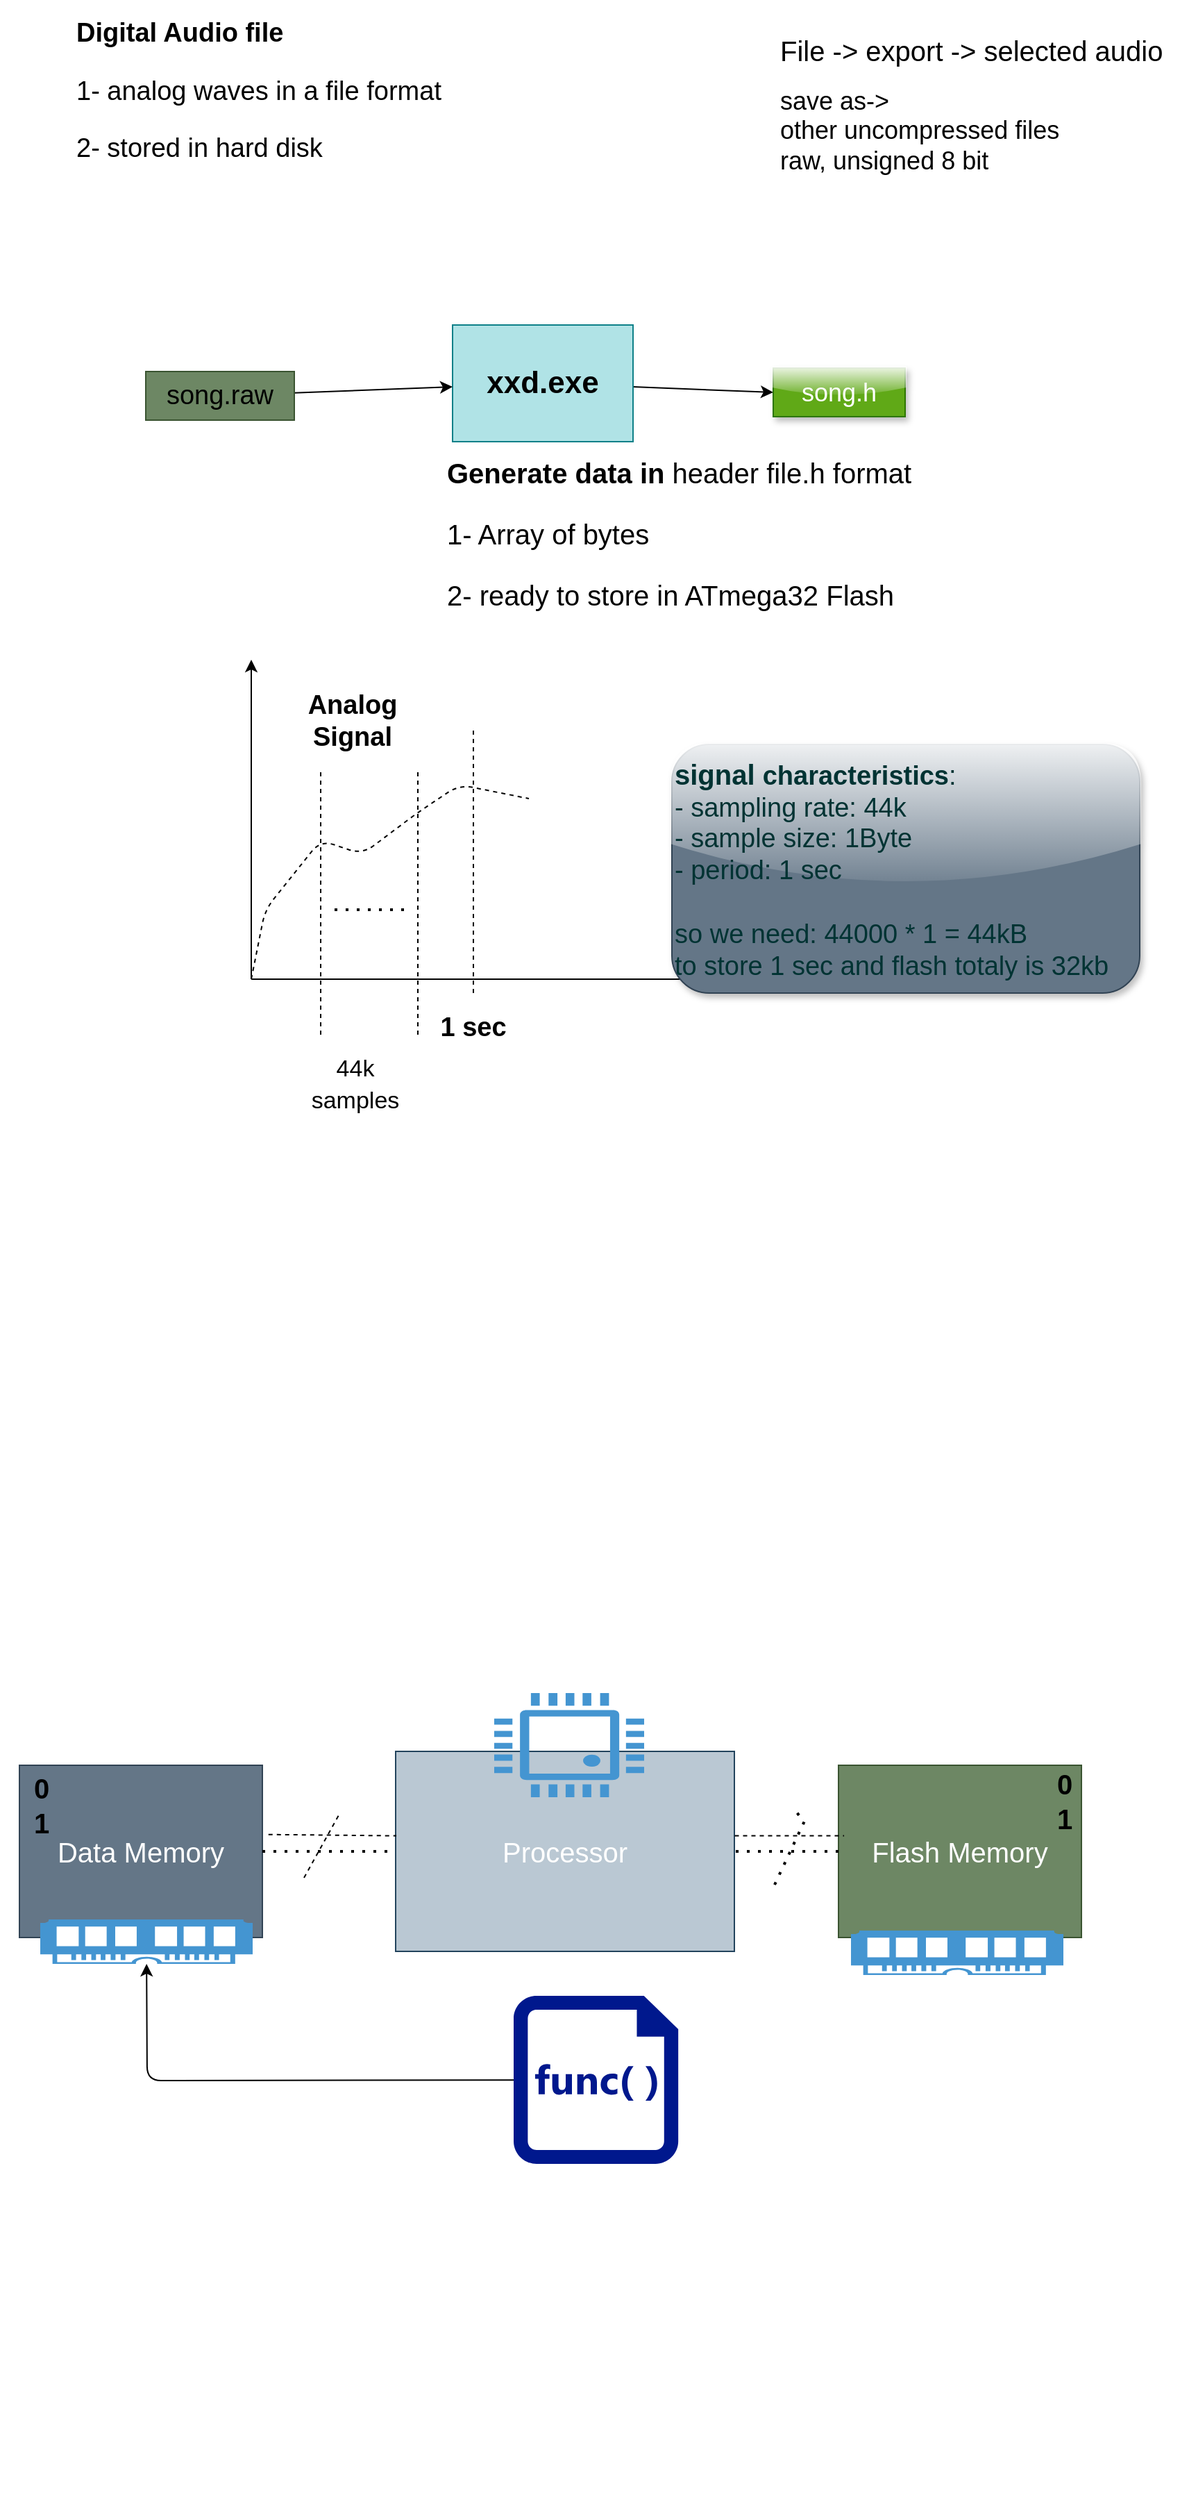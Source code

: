 <mxfile>
    <diagram id="crsOckJyRkqpBlhCqZgQ" name="Page-1">
        <mxGraphModel dx="694" dy="1973" grid="0" gridSize="10" guides="1" tooltips="1" connect="1" arrows="1" fold="1" page="1" pageScale="1" pageWidth="850" pageHeight="1100" math="0" shadow="0">
            <root>
                <mxCell id="0"/>
                <mxCell id="1" parent="0"/>
                <mxCell id="21" style="edgeStyle=none;html=1;entryX=0;entryY=0.5;entryDx=0;entryDy=0;fontSize=17;" edge="1" parent="1" source="2" target="4">
                    <mxGeometry relative="1" as="geometry"/>
                </mxCell>
                <mxCell id="2" value="&lt;font color=&quot;#000000&quot; style=&quot;font-size: 22px;&quot;&gt;&lt;b&gt;xxd.exe&lt;/b&gt;&lt;/font&gt;" style="rounded=0;whiteSpace=wrap;html=1;fillColor=#b0e3e6;strokeColor=#0e8088;" vertex="1" parent="1">
                    <mxGeometry x="335" y="229" width="130" height="84" as="geometry"/>
                </mxCell>
                <mxCell id="20" style="edgeStyle=none;html=1;fontSize=17;" edge="1" parent="1" source="3" target="2">
                    <mxGeometry relative="1" as="geometry"/>
                </mxCell>
                <mxCell id="3" value="&lt;span style=&quot;color: rgb(0, 0, 0); font-size: 19px;&quot;&gt;song.raw&lt;/span&gt;" style="text;html=1;strokeColor=#3A5431;fillColor=#6d8764;align=center;verticalAlign=middle;whiteSpace=wrap;rounded=0;fontSize=18;fontColor=#ffffff;" vertex="1" parent="1">
                    <mxGeometry x="114" y="262.5" width="107" height="35" as="geometry"/>
                </mxCell>
                <mxCell id="4" value="song.h" style="text;html=1;align=center;verticalAlign=middle;whiteSpace=wrap;rounded=0;fontSize=18;shadow=1;glass=1;fillColor=#60a917;strokeColor=#2D7600;fontColor=#ffffff;" vertex="1" parent="1">
                    <mxGeometry x="566" y="260" width="95" height="35" as="geometry"/>
                </mxCell>
                <mxCell id="5" value="&lt;h1 style=&quot;font-size: 19px;&quot;&gt;&lt;font style=&quot;font-size: 19px;&quot;&gt;Digital Audio file&lt;/font&gt;&lt;/h1&gt;&lt;p style=&quot;font-size: 19px;&quot;&gt;&lt;font style=&quot;font-size: 19px;&quot;&gt;1- analog waves in a file format&lt;/font&gt;&lt;/p&gt;&lt;p style=&quot;font-size: 19px;&quot;&gt;&lt;font style=&quot;font-size: 19px;&quot;&gt;2- stored in hard disk&lt;/font&gt;&lt;/p&gt;" style="text;html=1;strokeColor=none;fillColor=none;spacing=5;spacingTop=-20;whiteSpace=wrap;overflow=hidden;rounded=0;fontSize=18;" vertex="1" parent="1">
                    <mxGeometry x="59" y="5" width="300" height="120" as="geometry"/>
                </mxCell>
                <mxCell id="6" value="&lt;h1 style=&quot;font-size: 20px;&quot;&gt;&lt;span style=&quot;font-weight: normal;&quot;&gt;File -&amp;gt; export -&amp;gt; selected audio&lt;/span&gt;&lt;/h1&gt;&lt;h1 style=&quot;font-size: 20px;&quot;&gt;&lt;div style=&quot;font-size: 18px; font-weight: 400;&quot;&gt;&lt;span style=&quot;&quot;&gt;&#9;&lt;/span&gt;save as-&amp;gt;&amp;nbsp;&lt;/div&gt;&lt;div style=&quot;font-size: 18px; font-weight: 400;&quot;&gt;&lt;span style=&quot;&quot;&gt;&#9;&lt;/span&gt;&lt;span style=&quot;&quot;&gt;&#9;&lt;/span&gt;other uncompressed files&lt;br&gt;&lt;/div&gt;&lt;div style=&quot;font-size: 18px; font-weight: 400;&quot;&gt;&lt;span style=&quot;&quot;&gt;&#9;&lt;/span&gt;&lt;span style=&quot;&quot;&gt;&#9;&lt;/span&gt;raw, unsigned 8 bit&lt;/div&gt;&lt;/h1&gt;" style="text;html=1;strokeColor=none;fillColor=none;spacing=5;spacingTop=-20;whiteSpace=wrap;overflow=hidden;rounded=0;fontSize=18;" vertex="1" parent="1">
                    <mxGeometry x="566" y="17" width="292" height="125" as="geometry"/>
                </mxCell>
                <mxCell id="7" value="&lt;h1 style=&quot;font-size: 20px;&quot;&gt;&lt;br&gt;&lt;/h1&gt;" style="text;html=1;strokeColor=none;fillColor=none;spacing=5;spacingTop=-20;whiteSpace=wrap;overflow=hidden;rounded=0;fontSize=18;" vertex="1" parent="1">
                    <mxGeometry x="320" y="334" width="300" height="125" as="geometry"/>
                </mxCell>
                <mxCell id="8" value="" style="endArrow=classic;html=1;fontSize=19;" edge="1" parent="1">
                    <mxGeometry width="50" height="50" relative="1" as="geometry">
                        <mxPoint x="190" y="700" as="sourcePoint"/>
                        <mxPoint x="190" y="470" as="targetPoint"/>
                    </mxGeometry>
                </mxCell>
                <mxCell id="9" value="" style="endArrow=classic;html=1;fontSize=19;" edge="1" parent="1">
                    <mxGeometry width="50" height="50" relative="1" as="geometry">
                        <mxPoint x="190" y="700" as="sourcePoint"/>
                        <mxPoint x="520" y="700" as="targetPoint"/>
                    </mxGeometry>
                </mxCell>
                <mxCell id="10" value="" style="endArrow=none;dashed=1;html=1;fontSize=19;" edge="1" parent="1">
                    <mxGeometry width="50" height="50" relative="1" as="geometry">
                        <mxPoint x="190" y="700" as="sourcePoint"/>
                        <mxPoint x="390" y="570" as="targetPoint"/>
                        <Array as="points">
                            <mxPoint x="200" y="650"/>
                            <mxPoint x="240" y="600"/>
                            <mxPoint x="270" y="610"/>
                            <mxPoint x="310" y="580"/>
                            <mxPoint x="340" y="560"/>
                        </Array>
                    </mxGeometry>
                </mxCell>
                <mxCell id="11" value="" style="endArrow=none;dashed=1;html=1;fontSize=19;" edge="1" parent="1">
                    <mxGeometry width="50" height="50" relative="1" as="geometry">
                        <mxPoint x="350" y="710" as="sourcePoint"/>
                        <mxPoint x="350" y="520" as="targetPoint"/>
                    </mxGeometry>
                </mxCell>
                <mxCell id="12" value="&lt;b&gt;1 sec&lt;/b&gt;" style="text;html=1;strokeColor=none;fillColor=none;align=center;verticalAlign=middle;whiteSpace=wrap;rounded=0;fontSize=19;" vertex="1" parent="1">
                    <mxGeometry x="320" y="720" width="60" height="30" as="geometry"/>
                </mxCell>
                <mxCell id="13" value="" style="endArrow=none;dashed=1;html=1;fontSize=19;" edge="1" parent="1">
                    <mxGeometry width="50" height="50" relative="1" as="geometry">
                        <mxPoint x="240" y="740" as="sourcePoint"/>
                        <mxPoint x="240" y="550" as="targetPoint"/>
                    </mxGeometry>
                </mxCell>
                <mxCell id="14" value="" style="endArrow=none;dashed=1;html=1;fontSize=19;" edge="1" parent="1">
                    <mxGeometry width="50" height="50" relative="1" as="geometry">
                        <mxPoint x="310" y="740.0" as="sourcePoint"/>
                        <mxPoint x="310" y="550.0" as="targetPoint"/>
                    </mxGeometry>
                </mxCell>
                <mxCell id="15" value="" style="endArrow=none;dashed=1;html=1;dashPattern=1 3;strokeWidth=2;fontSize=19;" edge="1" parent="1">
                    <mxGeometry width="50" height="50" relative="1" as="geometry">
                        <mxPoint x="250" y="650" as="sourcePoint"/>
                        <mxPoint x="300" y="650" as="targetPoint"/>
                    </mxGeometry>
                </mxCell>
                <mxCell id="16" value="&lt;font style=&quot;font-size: 17px;&quot;&gt;44k samples&lt;/font&gt;" style="text;html=1;strokeColor=none;fillColor=none;align=center;verticalAlign=middle;whiteSpace=wrap;rounded=0;fontSize=19;" vertex="1" parent="1">
                    <mxGeometry x="235" y="760" width="60" height="30" as="geometry"/>
                </mxCell>
                <mxCell id="17" value="&lt;b&gt;Analog Signal&lt;/b&gt;" style="text;html=1;strokeColor=none;fillColor=none;align=center;verticalAlign=middle;whiteSpace=wrap;rounded=0;fontSize=19;" vertex="1" parent="1">
                    <mxGeometry x="233" y="499" width="60" height="30" as="geometry"/>
                </mxCell>
                <mxCell id="19" value="&lt;h1 style=&quot;font-size: 20px;&quot;&gt;Generate data in&amp;nbsp;&lt;span style=&quot;background-color: initial; font-weight: normal;&quot;&gt;header file.h format&lt;/span&gt;&lt;/h1&gt;&lt;p style=&quot;font-size: 20px;&quot;&gt;&lt;font style=&quot;font-size: 20px;&quot;&gt;1- Array of bytes&lt;/font&gt;&lt;/p&gt;&lt;p style=&quot;font-size: 20px;&quot;&gt;2- ready to store in ATmega32 Flash&lt;/p&gt;&lt;p style=&quot;font-size: 20px;&quot;&gt;&lt;br&gt;&lt;/p&gt;" style="text;html=1;strokeColor=none;fillColor=none;spacing=5;spacingTop=-20;whiteSpace=wrap;overflow=hidden;rounded=0;fontSize=18;" vertex="1" parent="1">
                    <mxGeometry x="326" y="321" width="388" height="151" as="geometry"/>
                </mxCell>
                <mxCell id="22" value="&lt;font color=&quot;#003333&quot;&gt;&lt;font style=&quot;font-size: 20px;&quot;&gt;&lt;b&gt;signal &lt;/b&gt;&lt;/font&gt;&lt;b&gt;characteristics&lt;/b&gt;: &lt;br&gt;- sampling rate: 44k&lt;br&gt;- sample size: 1Byte&lt;br&gt;- period: 1 sec&lt;br&gt;&lt;br&gt;so we need: 44000 * 1 = 44kB&lt;br&gt;to store 1 sec and flash totaly is 32kb&amp;nbsp;&lt;/font&gt;" style="text;html=1;strokeColor=#314354;fillColor=#647687;align=left;verticalAlign=middle;whiteSpace=wrap;rounded=1;fontSize=19;fontColor=#ffffff;glass=1;shadow=1;" vertex="1" parent="1">
                    <mxGeometry x="493" y="531" width="337" height="179" as="geometry"/>
                </mxCell>
                <mxCell id="23" value="&lt;font color=&quot;#ffffff&quot;&gt;Processor&lt;/font&gt;" style="rounded=0;whiteSpace=wrap;html=1;shadow=0;glass=0;sketch=0;fontSize=20;fillColor=#bac8d3;strokeColor=#23445d;" vertex="1" parent="1">
                    <mxGeometry x="294" y="1256" width="244" height="144" as="geometry"/>
                </mxCell>
                <mxCell id="24" value="&lt;font color=&quot;#ffffff&quot;&gt;Data Memory&lt;/font&gt;" style="rounded=0;whiteSpace=wrap;html=1;shadow=0;glass=0;sketch=0;fontSize=20;fontColor=#ffffff;fillColor=#647687;strokeColor=#314354;" vertex="1" parent="1">
                    <mxGeometry x="23" y="1266" width="175" height="124" as="geometry"/>
                </mxCell>
                <mxCell id="25" value="Harvard Architecture" style="text;html=1;strokeColor=none;fillColor=none;align=center;verticalAlign=middle;whiteSpace=wrap;rounded=0;shadow=0;glass=0;sketch=0;fontSize=20;fontColor=#FFFFFF;" vertex="1" parent="1">
                    <mxGeometry x="9" y="826" width="231" height="49" as="geometry"/>
                </mxCell>
                <mxCell id="26" value="" style="endArrow=none;dashed=1;html=1;fontSize=20;fontColor=#FFFFFF;exitX=1.025;exitY=0.402;exitDx=0;exitDy=0;exitPerimeter=0;entryX=0.002;entryY=0.422;entryDx=0;entryDy=0;entryPerimeter=0;" edge="1" parent="1" source="24" target="23">
                    <mxGeometry width="50" height="50" relative="1" as="geometry">
                        <mxPoint x="352" y="1234" as="sourcePoint"/>
                        <mxPoint x="402" y="1184" as="targetPoint"/>
                    </mxGeometry>
                </mxCell>
                <mxCell id="27" value="" style="endArrow=none;dashed=1;html=1;dashPattern=1 3;strokeWidth=2;fontSize=20;fontColor=#FFFFFF;exitX=1;exitY=0.5;exitDx=0;exitDy=0;entryX=0;entryY=0.5;entryDx=0;entryDy=0;" edge="1" parent="1" source="24" target="23">
                    <mxGeometry width="50" height="50" relative="1" as="geometry">
                        <mxPoint x="352" y="1234" as="sourcePoint"/>
                        <mxPoint x="402" y="1184" as="targetPoint"/>
                    </mxGeometry>
                </mxCell>
                <mxCell id="30" value="" style="endArrow=none;dashed=1;html=1;fontSize=20;fontColor=#FFFFFF;" edge="1" parent="1">
                    <mxGeometry width="50" height="50" relative="1" as="geometry">
                        <mxPoint x="228" y="1347" as="sourcePoint"/>
                        <mxPoint x="253" y="1302" as="targetPoint"/>
                    </mxGeometry>
                </mxCell>
                <mxCell id="31" value="&lt;font color=&quot;#ffffff&quot;&gt;Flash Memory&lt;/font&gt;" style="rounded=0;whiteSpace=wrap;html=1;shadow=0;glass=0;sketch=0;fontSize=20;fontColor=#ffffff;fillColor=#6d8764;strokeColor=#3A5431;" vertex="1" parent="1">
                    <mxGeometry x="613" y="1266" width="175" height="124" as="geometry"/>
                </mxCell>
                <mxCell id="35" value="" style="endArrow=none;dashed=1;html=1;dashPattern=1 3;strokeWidth=2;fontSize=20;fontColor=#FFFFFF;exitX=0;exitY=0.5;exitDx=0;exitDy=0;entryX=1;entryY=0.5;entryDx=0;entryDy=0;" edge="1" parent="1" source="31" target="23">
                    <mxGeometry width="50" height="50" relative="1" as="geometry">
                        <mxPoint x="428" y="1234" as="sourcePoint"/>
                        <mxPoint x="478" y="1184" as="targetPoint"/>
                    </mxGeometry>
                </mxCell>
                <mxCell id="36" value="" style="endArrow=none;dashed=1;html=1;fontSize=20;fontColor=#FFFFFF;exitX=1.001;exitY=0.422;exitDx=0;exitDy=0;exitPerimeter=0;entryX=0.023;entryY=0.409;entryDx=0;entryDy=0;entryPerimeter=0;" edge="1" parent="1" source="23" target="31">
                    <mxGeometry width="50" height="50" relative="1" as="geometry">
                        <mxPoint x="530" y="1340" as="sourcePoint"/>
                        <mxPoint x="617" y="1340" as="targetPoint"/>
                    </mxGeometry>
                </mxCell>
                <mxCell id="37" value="" style="endArrow=none;dashed=1;html=1;dashPattern=1 3;strokeWidth=2;fontSize=20;fontColor=#FFFFFF;startArrow=none;" edge="1" parent="1" source="38">
                    <mxGeometry width="50" height="50" relative="1" as="geometry">
                        <mxPoint x="567" y="1352" as="sourcePoint"/>
                        <mxPoint x="583" y="1300" as="targetPoint"/>
                    </mxGeometry>
                </mxCell>
                <mxCell id="39" value="" style="endArrow=none;dashed=1;html=1;dashPattern=1 3;strokeWidth=2;fontSize=20;fontColor=#FFFFFF;entryX=0.752;entryY=1.02;entryDx=0;entryDy=0;entryPerimeter=0;" edge="1" parent="1" target="38">
                    <mxGeometry width="50" height="50" relative="1" as="geometry">
                        <mxPoint x="567" y="1352.0" as="sourcePoint"/>
                        <mxPoint x="583" y="1300" as="targetPoint"/>
                    </mxGeometry>
                </mxCell>
                <mxCell id="38" value="&lt;font style=&quot;font-size: 18px;&quot;&gt;bus set&lt;/font&gt;" style="text;html=1;align=center;verticalAlign=middle;resizable=0;points=[];autosize=1;strokeColor=none;fillColor=none;fontSize=20;fontColor=#FFFFFF;" vertex="1" parent="1">
                    <mxGeometry x="533" y="1266" width="76" height="36" as="geometry"/>
                </mxCell>
                <mxCell id="40" value="&lt;font style=&quot;font-size: 20px;&quot; color=&quot;#000000&quot;&gt;&lt;b&gt;0&lt;br&gt;1&lt;/b&gt;&lt;/font&gt;" style="text;html=1;strokeColor=none;fillColor=none;align=center;verticalAlign=middle;whiteSpace=wrap;rounded=0;shadow=0;glass=0;sketch=0;fontSize=18;fontColor=#FFFFFF;" vertex="1" parent="1">
                    <mxGeometry x="746" y="1277" width="60" height="30" as="geometry"/>
                </mxCell>
                <mxCell id="41" value="&lt;b style=&quot;font-size: 20px;&quot;&gt;&lt;font style=&quot;font-size: 20px;&quot; color=&quot;#000000&quot;&gt;0&lt;br&gt;1&lt;/font&gt;&lt;/b&gt;" style="text;html=1;strokeColor=none;fillColor=none;align=center;verticalAlign=middle;whiteSpace=wrap;rounded=0;shadow=0;glass=0;sketch=0;fontSize=18;fontColor=#FFFFFF;" vertex="1" parent="1">
                    <mxGeometry x="9" y="1280" width="60" height="30" as="geometry"/>
                </mxCell>
                <mxCell id="42" value="&lt;h1&gt;Harvard Archiecture&lt;/h1&gt;&lt;p&gt;Lorem ipsum dolor sit amet, consectetur adipisicing elit, sed do eiusmod tempor incididunt ut labore et dolore magna aliqua.&lt;/p&gt;" style="text;html=1;strokeColor=none;fillColor=none;spacing=5;spacingTop=-20;whiteSpace=wrap;overflow=hidden;rounded=0;shadow=0;glass=0;sketch=0;fontSize=18;fontColor=#FFFFFF;" vertex="1" parent="1">
                    <mxGeometry x="43" y="1585" width="586" height="209" as="geometry"/>
                </mxCell>
                <mxCell id="43" value="" style="pointerEvents=1;shadow=0;dashed=0;html=1;strokeColor=none;fillColor=#4495D1;labelPosition=center;verticalLabelPosition=bottom;verticalAlign=top;align=center;outlineConnect=0;shape=mxgraph.veeam.ram;rounded=1;glass=0;sketch=0;fontSize=18;fontColor=#FFFFFF;" vertex="1" parent="1">
                    <mxGeometry x="622" y="1385" width="153" height="32" as="geometry"/>
                </mxCell>
                <mxCell id="45" value="" style="pointerEvents=1;shadow=0;dashed=0;html=1;strokeColor=none;fillColor=#4495D1;labelPosition=center;verticalLabelPosition=bottom;verticalAlign=top;align=center;outlineConnect=0;shape=mxgraph.veeam.ram;rounded=1;glass=0;sketch=0;fontSize=18;fontColor=#FFFFFF;" vertex="1" parent="1">
                    <mxGeometry x="38" y="1377" width="153" height="32" as="geometry"/>
                </mxCell>
                <mxCell id="46" value="" style="pointerEvents=1;shadow=0;dashed=0;html=1;strokeColor=none;fillColor=#4495D1;labelPosition=center;verticalLabelPosition=bottom;verticalAlign=top;align=center;outlineConnect=0;shape=mxgraph.veeam.cpu;rounded=1;glass=0;sketch=0;fontSize=18;fontColor=#FFFFFF;" vertex="1" parent="1">
                    <mxGeometry x="365" y="1214" width="108" height="75" as="geometry"/>
                </mxCell>
                <mxCell id="68" style="edgeStyle=none;html=1;fontSize=20;fontColor=#000000;jumpStyle=line;" edge="1" parent="1" source="47" target="45">
                    <mxGeometry relative="1" as="geometry">
                        <Array as="points">
                            <mxPoint x="115" y="1493"/>
                        </Array>
                    </mxGeometry>
                </mxCell>
                <mxCell id="47" value="" style="sketch=0;aspect=fixed;pointerEvents=1;shadow=0;dashed=0;html=1;strokeColor=none;labelPosition=center;verticalLabelPosition=bottom;verticalAlign=top;align=center;fillColor=#00188D;shape=mxgraph.mscae.enterprise.code_file;rounded=1;glass=0;fontSize=18;fontColor=#FFFFFF;" vertex="1" parent="1">
                    <mxGeometry x="379" y="1432" width="118.58" height="121" as="geometry"/>
                </mxCell>
                <mxCell id="69" value="&lt;font color=&quot;#ffffff&quot;&gt;code Data&lt;/font&gt;" style="text;html=1;strokeColor=none;fillColor=none;align=center;verticalAlign=middle;whiteSpace=wrap;rounded=0;shadow=0;glass=0;sketch=0;fontSize=20;fontColor=#000000;" vertex="1" parent="1">
                    <mxGeometry x="310" y="1437" width="60" height="30" as="geometry"/>
                </mxCell>
            </root>
        </mxGraphModel>
    </diagram>
</mxfile>